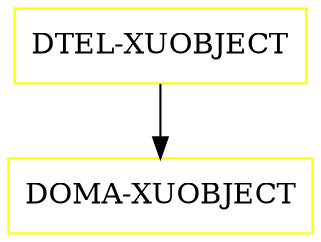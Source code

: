 digraph G {
  "DTEL-XUOBJECT" [shape=box,color=yellow];
  "DOMA-XUOBJECT" [shape=box,color=yellow,URL="./DOMA_XUOBJECT.html"];
  "DTEL-XUOBJECT" -> "DOMA-XUOBJECT";
}
